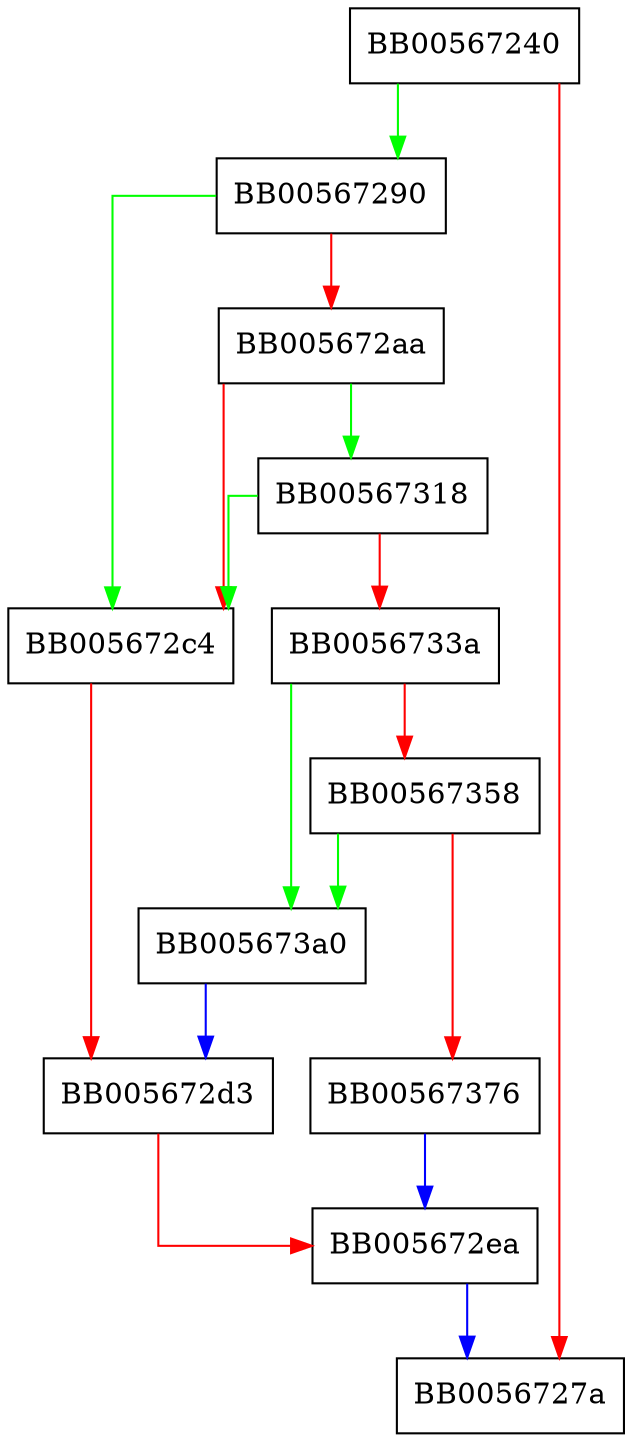 digraph cms_kek_cipher {
  node [shape="box"];
  graph [splines=ortho];
  BB00567240 -> BB00567290 [color="green"];
  BB00567240 -> BB0056727a [color="red"];
  BB00567290 -> BB005672c4 [color="green"];
  BB00567290 -> BB005672aa [color="red"];
  BB005672aa -> BB00567318 [color="green"];
  BB005672aa -> BB005672c4 [color="red"];
  BB005672c4 -> BB005672d3 [color="red"];
  BB005672d3 -> BB005672ea [color="red"];
  BB005672ea -> BB0056727a [color="blue"];
  BB00567318 -> BB005672c4 [color="green"];
  BB00567318 -> BB0056733a [color="red"];
  BB0056733a -> BB005673a0 [color="green"];
  BB0056733a -> BB00567358 [color="red"];
  BB00567358 -> BB005673a0 [color="green"];
  BB00567358 -> BB00567376 [color="red"];
  BB00567376 -> BB005672ea [color="blue"];
  BB005673a0 -> BB005672d3 [color="blue"];
}